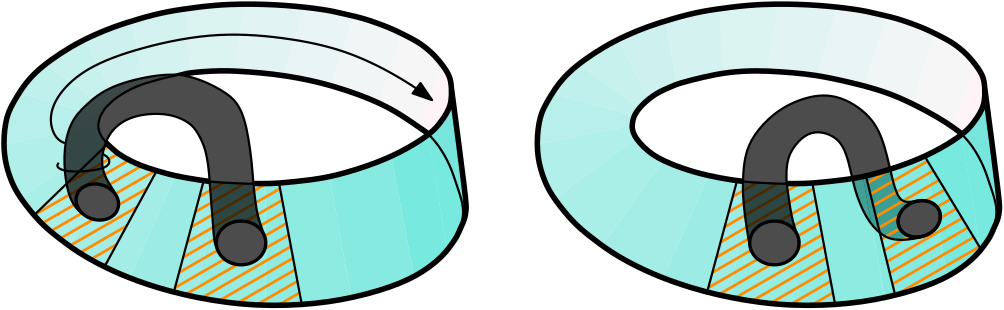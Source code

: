 <?xml version="1.0"?>
<!DOCTYPE ipe SYSTEM "ipe.dtd">
<ipe version="70107" creator="Ipe 7.1.8">
<info created="D:20140725150342" modified="D:20160228123408"/>
<preamble>\usepackage{amsmath}
\usepackage{amssymb}</preamble>
<ipestyle name="basic">
<symbol name="arrow/arc(spx)">
<path stroke="sym-stroke" fill="sym-stroke" pen="sym-pen">
0 0 m
-1 0.333 l
-1 -0.333 l
h
</path>
</symbol>
<symbol name="arrow/farc(spx)">
<path stroke="sym-stroke" fill="white" pen="sym-pen">
0 0 m
-1 0.333 l
-1 -0.333 l
h
</path>
</symbol>
<symbol name="mark/circle(sx)" transformations="translations">
<path fill="sym-stroke">
0.6 0 0 0.6 0 0 e
0.4 0 0 0.4 0 0 e
</path>
</symbol>
<symbol name="mark/disk(sx)" transformations="translations">
<path fill="sym-stroke">
0.6 0 0 0.6 0 0 e
</path>
</symbol>
<symbol name="mark/fdisk(sfx)" transformations="translations">
<group>
<path fill="sym-fill">
0.5 0 0 0.5 0 0 e
</path>
<path fill="sym-stroke" fillrule="eofill">
0.6 0 0 0.6 0 0 e
0.4 0 0 0.4 0 0 e
</path>
</group>
</symbol>
<symbol name="mark/box(sx)" transformations="translations">
<path fill="sym-stroke" fillrule="eofill">
-0.6 -0.6 m
0.6 -0.6 l
0.6 0.6 l
-0.6 0.6 l
h
-0.4 -0.4 m
0.4 -0.4 l
0.4 0.4 l
-0.4 0.4 l
h
</path>
</symbol>
<symbol name="mark/square(sx)" transformations="translations">
<path fill="sym-stroke">
-0.6 -0.6 m
0.6 -0.6 l
0.6 0.6 l
-0.6 0.6 l
h
</path>
</symbol>
<symbol name="mark/fsquare(sfx)" transformations="translations">
<group>
<path fill="sym-fill">
-0.5 -0.5 m
0.5 -0.5 l
0.5 0.5 l
-0.5 0.5 l
h
</path>
<path fill="sym-stroke" fillrule="eofill">
-0.6 -0.6 m
0.6 -0.6 l
0.6 0.6 l
-0.6 0.6 l
h
-0.4 -0.4 m
0.4 -0.4 l
0.4 0.4 l
-0.4 0.4 l
h
</path>
</group>
</symbol>
<symbol name="mark/cross(sx)" transformations="translations">
<group>
<path fill="sym-stroke">
-0.43 -0.57 m
0.57 0.43 l
0.43 0.57 l
-0.57 -0.43 l
h
</path>
<path fill="sym-stroke">
-0.43 0.57 m
0.57 -0.43 l
0.43 -0.57 l
-0.57 0.43 l
h
</path>
</group>
</symbol>
<symbol name="arrow/fnormal(spx)">
<path stroke="sym-stroke" fill="white" pen="sym-pen">
0 0 m
-1 0.333 l
-1 -0.333 l
h
</path>
</symbol>
<symbol name="arrow/pointed(spx)">
<path stroke="sym-stroke" fill="sym-stroke" pen="sym-pen">
0 0 m
-1 0.333 l
-0.8 0 l
-1 -0.333 l
h
</path>
</symbol>
<symbol name="arrow/fpointed(spx)">
<path stroke="sym-stroke" fill="white" pen="sym-pen">
0 0 m
-1 0.333 l
-0.8 0 l
-1 -0.333 l
h
</path>
</symbol>
<symbol name="arrow/linear(spx)">
<path stroke="sym-stroke" pen="sym-pen">
-1 0.333 m
0 0 l
-1 -0.333 l
</path>
</symbol>
<symbol name="arrow/fdouble(spx)">
<path stroke="sym-stroke" fill="white" pen="sym-pen">
0 0 m
-1 0.333 l
-1 -0.333 l
h
-1 0 m
-2 0.333 l
-2 -0.333 l
h
</path>
</symbol>
<symbol name="arrow/double(spx)">
<path stroke="sym-stroke" fill="sym-stroke" pen="sym-pen">
0 0 m
-1 0.333 l
-1 -0.333 l
h
-1 0 m
-2 0.333 l
-2 -0.333 l
h
</path>
</symbol>
<pen name="heavier" value="0.8"/>
<pen name="fat" value="1.2"/>
<pen name="ultrafat" value="2"/>
<symbolsize name="large" value="5"/>
<symbolsize name="small" value="2"/>
<symbolsize name="tiny" value="1.1"/>
<arrowsize name="large" value="10"/>
<arrowsize name="small" value="5"/>
<arrowsize name="tiny" value="3"/>
<color name="red" value="1 0 0"/>
<color name="green" value="0 1 0"/>
<color name="blue" value="0 0 1"/>
<color name="yellow" value="1 1 0"/>
<color name="orange" value="1 0.647 0"/>
<color name="gold" value="1 0.843 0"/>
<color name="purple" value="0.627 0.125 0.941"/>
<color name="gray" value="0.745"/>
<color name="brown" value="0.647 0.165 0.165"/>
<color name="navy" value="0 0 0.502"/>
<color name="pink" value="1 0.753 0.796"/>
<color name="seagreen" value="0.18 0.545 0.341"/>
<color name="turquoise" value="0.251 0.878 0.816"/>
<color name="violet" value="0.933 0.51 0.933"/>
<color name="darkblue" value="0 0 0.545"/>
<color name="darkcyan" value="0 0.545 0.545"/>
<color name="darkgray" value="0.663"/>
<color name="darkgreen" value="0 0.392 0"/>
<color name="darkmagenta" value="0.545 0 0.545"/>
<color name="darkorange" value="1 0.549 0"/>
<color name="darkred" value="0.545 0 0"/>
<color name="lightblue" value="0.678 0.847 0.902"/>
<color name="lightcyan" value="0.878 1 1"/>
<color name="lightgray" value="0.827"/>
<color name="lightgreen" value="0.565 0.933 0.565"/>
<color name="lightyellow" value="1 1 0.878"/>
<dashstyle name="dashed" value="[4] 0"/>
<dashstyle name="dotted" value="[1 3] 0"/>
<dashstyle name="dash dotted" value="[4 2 1 2] 0"/>
<dashstyle name="dash dot dotted" value="[4 2 1 2 1 2] 0"/>
<textsize name="large" value="\large"/>
<textsize name="small" value="\small"/>
<textsize name="tiny" value="\tiny"/>
<textsize name="Large" value="\Large"/>
<textsize name="LARGE" value="\LARGE"/>
<textsize name="huge" value="\huge"/>
<textsize name="Huge" value="\Huge"/>
<textsize name="footnote" value="\footnotesize"/>
<textstyle name="center" begin="\begin{center}" end="\end{center}"/>
<textstyle name="itemize" begin="\begin{itemize}" end="\end{itemize}"/>
<textstyle name="item" begin="\begin{itemize}\item{}" end="\end{itemize}"/>
<gridsize name="4 pts" value="4"/>
<gridsize name="8 pts (~3 mm)" value="8"/>
<gridsize name="16 pts (~6 mm)" value="16"/>
<gridsize name="32 pts (~12 mm)" value="32"/>
<gridsize name="10 pts (~3.5 mm)" value="10"/>
<gridsize name="20 pts (~7 mm)" value="20"/>
<gridsize name="14 pts (~5 mm)" value="14"/>
<gridsize name="28 pts (~10 mm)" value="28"/>
<gridsize name="56 pts (~20 mm)" value="56"/>
<anglesize name="90 deg" value="90"/>
<anglesize name="60 deg" value="60"/>
<anglesize name="45 deg" value="45"/>
<anglesize name="30 deg" value="30"/>
<anglesize name="22.5 deg" value="22.5"/>
<tiling name="falling" angle="-60" step="4" width="1"/>
<tiling name="rising" angle="30" step="4" width="1"/>
</ipestyle>
<ipestyle name="prueba">
<symbol name="arrow/arc(spx)">
<path stroke="sym-stroke" fill="sym-stroke" pen="sym-pen">
0 0 m
-1 0.333 l
-1 -0.333 l
h
</path>
</symbol>
<symbol name="arrow/farc(spx)">
<path stroke="sym-stroke" fill="white" pen="sym-pen">
0 0 m
-1 0.333 l
-1 -0.333 l
h
</path>
</symbol>
<symbol name="mark/circle(sx)" transformations="translations">
<path fill="sym-stroke">
0.6 0 0 0.6 0 0 e
0.4 0 0 0.4 0 0 e
</path>
</symbol>
<symbol name="mark/disk(sx)" transformations="translations">
<path fill="sym-stroke">
0.6 0 0 0.6 0 0 e
</path>
</symbol>
<symbol name="mark/fdisk(sfx)" transformations="translations">
<group>
<path fill="sym-fill">
0.5 0 0 0.5 0 0 e
</path>
<path fill="sym-stroke" fillrule="eofill">
0.6 0 0 0.6 0 0 e
0.4 0 0 0.4 0 0 e
</path>
</group>
</symbol>
<symbol name="mark/box(sx)" transformations="translations">
<path fill="sym-stroke" fillrule="eofill">
-0.6 -0.6 m
0.6 -0.6 l
0.6 0.6 l
-0.6 0.6 l
h
-0.4 -0.4 m
0.4 -0.4 l
0.4 0.4 l
-0.4 0.4 l
h
</path>
</symbol>
<symbol name="mark/square(sx)" transformations="translations">
<path fill="sym-stroke">
-0.6 -0.6 m
0.6 -0.6 l
0.6 0.6 l
-0.6 0.6 l
h
</path>
</symbol>
<symbol name="mark/fsquare(sfx)" transformations="translations">
<group>
<path fill="sym-fill">
-0.5 -0.5 m
0.5 -0.5 l
0.5 0.5 l
-0.5 0.5 l
h
</path>
<path fill="sym-stroke" fillrule="eofill">
-0.6 -0.6 m
0.6 -0.6 l
0.6 0.6 l
-0.6 0.6 l
h
-0.4 -0.4 m
0.4 -0.4 l
0.4 0.4 l
-0.4 0.4 l
h
</path>
</group>
</symbol>
<symbol name="mark/cross(sx)" transformations="translations">
<group>
<path fill="sym-stroke">
-0.43 -0.57 m
0.57 0.43 l
0.43 0.57 l
-0.57 -0.43 l
h
</path>
<path fill="sym-stroke">
-0.43 0.57 m
0.57 -0.43 l
0.43 -0.57 l
-0.57 0.43 l
h
</path>
</group>
</symbol>
<symbol name="arrow/fnormal(spx)">
<path stroke="sym-stroke" fill="white" pen="sym-pen">
0 0 m
-1 0.333 l
-1 -0.333 l
h
</path>
</symbol>
<symbol name="arrow/pointed(spx)">
<path stroke="sym-stroke" fill="sym-stroke" pen="sym-pen">
0 0 m
-1 0.333 l
-0.8 0 l
-1 -0.333 l
h
</path>
</symbol>
<symbol name="arrow/fpointed(spx)">
<path stroke="sym-stroke" fill="white" pen="sym-pen">
0 0 m
-1 0.333 l
-0.8 0 l
-1 -0.333 l
h
</path>
</symbol>
<symbol name="arrow/linear(spx)">
<path stroke="sym-stroke" pen="sym-pen">
-1 0.333 m
0 0 l
-1 -0.333 l
</path>
</symbol>
<symbol name="arrow/fdouble(spx)">
<path stroke="sym-stroke" fill="white" pen="sym-pen">
0 0 m
-1 0.333 l
-1 -0.333 l
h
-1 0 m
-2 0.333 l
-2 -0.333 l
h
</path>
</symbol>
<symbol name="arrow/double(spx)">
<path stroke="sym-stroke" fill="sym-stroke" pen="sym-pen">
0 0 m
-1 0.333 l
-1 -0.333 l
h
-1 0 m
-2 0.333 l
-2 -0.333 l
h
</path>
</symbol>
<pen name="heavier" value="0.8"/>
<pen name="fat" value="1.2"/>
<pen name="ultrafat" value="2"/>
<symbolsize name="large" value="5"/>
<symbolsize name="small" value="2"/>
<symbolsize name="tiny" value="1.1"/>
<arrowsize name="large" value="10"/>
<arrowsize name="small" value="5"/>
<arrowsize name="tiny" value="3"/>
<color name="red" value="1 0 0"/>
<color name="green" value="0 1 0"/>
<color name="blue" value="0 0 1"/>
<color name="yellow" value="1 1 0"/>
<color name="orange" value="1 0.647 0"/>
<color name="gold" value="1 0.843 0"/>
<color name="purple" value="0.627 0.125 0.941"/>
<color name="gray" value="0.745"/>
<color name="brown" value="0.647 0.165 0.165"/>
<color name="navy" value="0 0 0.502"/>
<color name="pink" value="1 0.753 0.796"/>
<color name="seagreen" value="0.18 0.545 0.341"/>
<color name="turquoise" value="0.251 0.878 0.816"/>
<color name="violet" value="0.933 0.51 0.933"/>
<color name="darkblue" value="0 0 0.545"/>
<color name="darkcyan" value="0 0.545 0.545"/>
<color name="darkgray" value="0.663"/>
<color name="darkgreen" value="0 0.392 0"/>
<color name="darkmagenta" value="0.545 0 0.545"/>
<color name="darkorange" value="1 0.549 0"/>
<color name="darkred" value="0.545 0 0"/>
<color name="lightblue" value="0.678 0.847 0.902"/>
<color name="lightcyan" value="0.878 1 1"/>
<color name="lightgray" value="0.827"/>
<color name="lightgreen" value="0.565 0.933 0.565"/>
<color name="lightyellow" value="1 1 0.878"/>
<color name="gray7" value="0.87"/>
<color name="azul" value="0.237 0.659 0.659"/>
<color name="amarillo" value="0.957 0.969 0.714"/>
<dashstyle name="dashed" value="[4] 0"/>
<dashstyle name="dotted" value="[1 3] 0"/>
<dashstyle name="dash dotted" value="[4 2 1 2] 0"/>
<dashstyle name="dash dot dotted" value="[4 2 1 2 1 2] 0"/>
<dashstyle name="medium dashed" value="[8] 0"/>
<dashstyle name="large dashed" value="[12] 0"/>
<dashstyle name="Large dashed" value="[16] 0"/>
<dashstyle name="large dotted" value="[2 4] 0"/>
<textsize name="large" value="\large"/>
<textsize name="small" value="\small"/>
<textsize name="tiny" value="\tiny"/>
<textsize name="Large" value="\Large"/>
<textsize name="LARGE" value="\LARGE"/>
<textsize name="huge" value="\huge"/>
<textsize name="Huge" value="\Huge"/>
<textsize name="footnote" value="\footnotesize"/>
<textstyle name="center" begin="\begin{center}" end="\end{center}"/>
<textstyle name="itemize" begin="\begin{itemize}" end="\end{itemize}"/>
<textstyle name="item" begin="\begin{itemize}\item{}" end="\end{itemize}"/>
<gridsize name="4 pts" value="4"/>
<gridsize name="8 pts (~3 mm)" value="8"/>
<gridsize name="16 pts (~6 mm)" value="16"/>
<gridsize name="32 pts (~12 mm)" value="32"/>
<gridsize name="10 pts (~3.5 mm)" value="10"/>
<gridsize name="20 pts (~7 mm)" value="20"/>
<gridsize name="14 pts (~5 mm)" value="14"/>
<gridsize name="28 pts (~10 mm)" value="28"/>
<gridsize name="56 pts (~20 mm)" value="56"/>
<anglesize name="90 deg" value="90"/>
<anglesize name="60 deg" value="60"/>
<anglesize name="45 deg" value="45"/>
<anglesize name="30 deg" value="30"/>
<anglesize name="22.5 deg" value="22.5"/>
<opacity name="50%" value="0.5"/>
<opacity name="5%" value="0.05"/>
<opacity name="10%" value="0.1"/>
<opacity name="20%" value="0.2"/>
<opacity name="30%" value="0.3"/>
<opacity name="40%" value="0.4"/>
<opacity name="60%" value="0.6"/>
<opacity name="70%" value="0.7"/>
<opacity name="80%" value="0.8"/>
<opacity name="90%" value="0.9"/>
<gradient name="ball" type="radial" coords="-4 10 2 0 0 18">
 <stop offset="0" color="1"/>
 <stop offset="1" color="0 0 1"/>
</gradient>
<tiling name="falling" angle="-60" step="4" width="1"/>
<tiling name="rising" angle="30" step="4" width="1"/>
</ipestyle>
<page>
<layer name="alpha"/>
<view layers="alpha" active="alpha"/>
<path layer="alpha" fill="black">
359.032 379.117
359.032 379.117
359.032 379.117
356.956 378.383
351.867 377.056
347.725 376.108
345.398 375.82
345.398 375.82
345.398 375.82
346.098 372.95
347.069 369.652
348.347 366.274
350.403 362.086
353.025 358.359
356.364 355.385
357.62 354.644
359.966 353.852
361.69 353.633
363.424 353.591
365.646 353.729
368 354.062
370.063 354.722
372.077 355.326
374.079 356.49
375.007 357.307
376.612 359.691
377.065 361.457
376.971 363.174
376.259 364.89
374.931 366.316
372.995 367.358
371.164 367.723
369.373 367.651
367.76 367.448
365.807 367.245
364.702 367.314
363.747 367.611
362.787 368.304
362.381 368.783
361.883 369.565
361.171 371.119
360.269 373.922
359.699 376.132 u
</path>
<path fill="0.996 0.953 0.965">
197.89 416.406
197.89 416.406
197.89 416.406
199.825 413.876
201.008 410.595
203.065 393.149
203.885 386.953
204.399 382.888
206.312 368.597
206.863 365.298
204.988 359.158
204.67 357.019
205.261 362.938
205.027 366.318
204.129 369.787
201.881 376.596
199.873 381.521
198.342 384.388
195.856 388.13
193.325 391.078
191.06 393.005
189.459 394.203
189.459 394.203
189.459 394.203 u
</path>
<path fill="0.957 0.949 0.957" opacity="70%">
183.027 427.92
183.027 427.92
183.027 427.92
190.247 423.999
193.57 421.37
197.89 416.406
197.89 416.406
197.89 416.406
189.459 394.203
189.459 394.203
189.459 394.203
185.904 396.636
180.878 399.726
174.862 402.944
174.862 402.944
174.862 402.944 u
</path>
<path fill="0.918 0.945 0.949" opacity="70%">
166.125 434.083
166.125 434.083
166.125 434.083
183.027 427.92
183.027 427.92
183.027 427.92
174.862 402.944
174.862 402.944
174.862 402.944
166.318 406.554
157.478 409.223
157.478 409.223
157.478 409.223 u
</path>
<path fill="0.878 0.941 0.941" opacity="70%">
148.103 437.34
148.103 437.34
148.103 437.34
154.128 436.592
160.287 435.434
166.125 434.083
166.125 434.083
166.125 434.083
157.478 409.223
157.478 409.223
157.478 409.223
152.906 410.494
145.11 412.17
140.565 412.825
140.565 412.825
140.565 412.825 u
</path>
<path fill="0.839 0.937 0.933" opacity="70%">
126.92 438.442
126.92 438.442
126.92 438.442
131.951 438.397
141.231 438.011
148.103 437.34
148.103 437.34
148.103 437.34
140.565 412.825
140.565 412.825
140.565 412.825
138.069 413.26
130.681 413.882
127.131 414.164
122.938 414.417
122.938 414.417
122.938 414.417 u
</path>
<path fill="0.8 0.933 0.925" opacity="70%">
105.67 436.793
105.67 436.793
105.67 436.793
112.452 437.647
121.023 438.307
126.92 438.442
126.92 438.442
126.92 438.442
122.938 414.417
122.938 414.417
122.938 414.417
119.379 414.534
112.065 414.325
106.953 413.753
106.953 413.753
106.953 413.753 u
</path>
<path fill="0.761 0.929 0.918" opacity="70%">
86.1898 432.397
86.1898 432.397
86.1898 432.397
94.674 434.941
105.67 436.793
105.67 436.793
105.67 436.793
106.953 413.753
106.953 413.753
106.953 413.753
101.446 412.607
95.2086 411.276
90.1118 409.731
90.1118 409.731
90.1118 409.731 u
</path>
<path fill="0.722 0.925 0.91" opacity="70%">
86.1898 432.397
86.1898 432.397
86.1898 432.397
90.1118 409.731
90.1118 409.731
90.1118 409.731
80.037 404.494
80.037 404.494
80.037 404.494
69.3454 425.831
69.3454 425.831
69.3454 425.831
76.04 428.948 u
</path>
<path fill="0.682 0.922 0.902" opacity="70%">
80.037 404.494
80.037 404.494
80.037 404.494
76.436 401.072
76.436 401.072
76.436 401.072
54.9567 416.828
54.9567 416.828
54.9567 416.828
69.3454 425.831
69.3454 425.831
69.3454 425.831 u
</path>
<path fill="0.643 0.918 0.894" opacity="70%">
76.436 401.072
76.436 401.072
76.436 401.072
74.6971 398.234
74.6971 398.234
74.6971 398.234
45.4252 406.391
45.4252 406.391
45.4252 406.391
47.6867 409.661
50.7627 413.15
54.9567 416.828
54.9567 416.828
54.9567 416.828 u
</path>
<path fill="0.604 0.914 0.886" opacity="70%">
74.048 394.725
74.048 394.725
74.048 394.725
40.0012 388.037
40.0012 388.037
40.0012 388.037
39.972 390.708
40.539 395.808
43.372 403.032
45.4252 406.391
45.4252 406.391
45.4252 406.391
74.6971 398.234
74.6971 398.234
74.6971 398.234 u
</path>
<path fill="0.565 0.91 0.878" opacity="70%">
74.048 394.725
74.048 394.725
74.048 394.725
74.038 393.326
74.771 391.331
75.5572 390.096
75.5572 390.096
75.5572 390.096
46.2183 368.415
46.2183 368.415
46.2183 368.415
42.3764 375.62
40.5278 382.208
40.0012 388.037
40.0012 388.037
40.0012 388.037 u
</path>
<path fill="0.525 0.906 0.871" opacity="70%">
85.3093 382.13
85.3093 382.13
85.3093 382.13
63.3016 351.529
63.3016 351.529
63.3016 351.529
58.361 355.223
52.695 360.04
48.8751 364.865
46.2183 368.415
46.2183 368.415
46.2183 368.415
75.5572 390.096
75.5572 390.096
75.5572 390.096
77.564 387.535
81.609 384.139 u
</path>
<path fill="0.486 0.902 0.863" opacity="70%">
85.3093 382.13
85.3093 382.13
85.3093 382.13
89.316 380.248
94.9353 378.367
101.622 376.667
101.622 376.667
101.622 376.667
85.2557 339.903
85.2557 339.903
85.2557 339.903
76.1792 343.906
66.436 349.132
63.3016 351.529
63.3016 351.529
63.3016 351.529 u
</path>
<path fill="0.447 0.898 0.855" opacity="70%">
101.622 376.667
101.622 376.667
101.622 376.667
104.694 376.012
111.888 374.846
117.226 374.276
117.226 374.276
117.226 374.276
109.138 332.958
109.138 332.958
109.138 332.958
101.135 334.794
92.9932 337.149
85.2557 339.903
85.2557 339.903
85.2557 339.903 u
</path>
<path fill="0.408 0.894 0.847" opacity="70%">
134.225 373.829
134.225 373.829
134.225 373.829
134.196 330.048
134.196 330.048
134.196 330.048
125.935 329.865
118.251 331.384
109.138 332.958
109.138 332.958
109.138 332.958
117.226 374.276
117.226 374.276
117.226 374.276
123.569 373.944
128.417 373.749 u
</path>
<path fill="0.369 0.89 0.839" opacity="70%">
134.225 373.829
134.225 373.829
134.225 373.829
140.823 374.168
149.373 375.007
157.196 376.363
157.196 376.363
157.196 376.363
165.052 332.817
165.052 332.817
165.052 332.817
159.669 331.789
147.581 329.885
137.037 330.009
134.196 330.048
134.196 330.048
134.196 330.048 u
</path>
<path fill="0.329 0.886 0.831" opacity="70%">
179.431 383.71
179.431 383.71
179.431 383.71
187.617 340.422
187.617 340.422
187.617 340.422
177.423 336.159
172.794 334.739
165.052 332.817
165.052 332.817
165.052 332.817
157.196 376.363
157.196 376.363
157.196 376.363
163.253 377.88
171.911 380.666 u
</path>
<path fill="0.251 0.878 0.816" opacity="70%">
192.864 391.572
192.864 391.572
192.864 391.572
199.46 349.753
199.46 349.753
199.46 349.753
193.283 343.647
187.617 340.422
187.617 340.422
187.617 340.422
179.431 383.71
179.431 383.71
179.431 383.71
185.282 386.423 u
</path>
<path fill="turquoise" opacity="70%">
192.807 391.633
192.807 391.633
192.807 391.633
197.182 395.914
199.367 399.072
200.741 402.162
201.045 408.427
201.045 408.427
201.045 408.427
206.543 366.852
206.543 366.852
206.543 366.852
205.344 361.366
204.149 357.459
203.044 354.513
199.46 349.753
199.46 349.753
199.46 349.753 u
</path>
<path fill="darkorange" tiling="rising">
77.564 387.535
77.564 387.535
77.564 387.535
79.472 385.704
81.609 384.139
84.966 382.232
89.316 380.248
92.2942 379.226
94.719 378.36
94.719 378.36
94.719 378.36
76.1792 343.906
76.1792 343.906
76.1792 343.906
72.4175 345.85
66.436 349.132
62.4354 352.198
58.361 355.223
52.695 360.04
50.8519 362.475
50.8519 362.475
50.8519 362.475 u
</path>
<path fill="darkorange" tiling="rising">
111.888 374.846
111.888 374.846
111.888 374.846
113.999 374.504
128.417 373.749
139.009 374.036
139.009 374.036
139.009 374.036
147.199 330.338
147.199 330.338
147.199 330.338
137.037 330.009
118.251 331.384
104.078 334.067
101.135 334.794
101.135 334.794
101.135 334.794 u
</path>
<path stroke="black" pen="heavier">
134.137 350.385 m
134.388 352.481
133.718 355.331
131.957 360.109
130.951 364.049
130.281 369.07
129.736 374.083
129.218 381.777
127.961 390.663
126.62 396.95
124.234 402.84
119.333 407.225
107.591 412.877
96.4425 413.547
77.7494 409.188
69.1154 401.895
64.1697 396.531
61.4113 386.943
61.9638 374.788
64.1874 366.903
67.7504 363.009
71.3562 361.344 s
</path>
<path stroke="black" pen="ultrafat">
130.065 373.847 m
136.632 373.833
140.823 374.168
149.373 375.007
159.357 376.506
174.941 381.465
185.282 386.423
194.065 392.09
197.182 395.914
199.367 399.072
200.741 402.162
201.199 405.444
201.008 410.595
199.825 413.876
196.398 418.444
193.57 421.37
190.247 423.999
187.321 425.785
180.178 429.37
176.503 430.789
171.602 432.594
167.153 433.884
162.962 434.787
158.512 435.883
154.128 436.592
148.84 437.302
141.231 438.011
133.75 438.395
125.904 438.503
116.205 438.177
103.501 436.576
94.674 434.941
83.232 431.563
76.04 428.948
67.88 425.274
60.23 420.741
53.572 415.924
49.322 411.816
46.347 407.991
43.372 403.032
41.672 399.774
40.539 395.808
39.972 390.708
39.972 386.033
40.681 380.366
43.089 373.283
46.32 367.973
52.695 360.04
58.361 355.223
66.436 349.132
75.786 343.89
87.402 338.79
103.836 333.69
125.935 329.865
147.581 329.885
166.034 332.559
183.714 337.9
193.283 343.647
198.256 348.251
199.913 350.277
203.044 354.513
204.149 357.459
205.991 361.143
206.359 364.458
206.543 366.852
201.045 408.427 s
</path>
<path stroke="black" pen="heavier">
94.9353 378.367 m
76.1792 343.906 l
</path>
<path stroke="black" pen="heavier">
77.198 388.01 m
50.8519 362.475 l
</path>
<path stroke="black" pen="heavier">
111.888 374.846 m
101.135 334.794 l
</path>
<path stroke="black" pen="heavier">
139.009 374.036 m
147.199 330.338 l
</path>
<path matrix="1.02549 0 0 0.908025 -2.96803 32.2742" stroke="black" fill="white" pen="fat">
8.67524 0 0 8.67524 125.127 352.64 e
</path>
<path matrix="1.19091 -0.333922 0.257527 0.979394 -109.342 30.788" stroke="black" fill="white" pen="fat">
6.28433 0 0 6.28433 73.8923 368.681 e
</path>
<path stroke="black" pen="heavier">
80.3023 363.319 m
81.392 365.75
81.2244 368.097
79.449 371.551
76.9689 375.023
75.0994 379.907
75.4404 385.113
77.0331 390.227
79.967 394.167
83.9906 397.017
89.4393 398.693
95.6424 399.112
101.51 398.358
106.791 395.759
109.222 393.077
111.821 388.215
113.078 383.521
113.832 378.156
114.168 372.372
114.542 367.954
115.087 361.198
115.414 356.512
115.741 353.025
116.395 350.627
118.476 347.413
121.071 345.544
124.544 344.617 s
</path>
<path matrix="1 0 0 1 -128 0" stroke="black" pen="heavier">
320.807 391.633 m
324.588 387.584
328.695 380.375
330.77 373.842
333.344 366.563
333.344 361.366
332.149 357.459 s
</path>
<path stroke="black" pen="heavier">
130.065 373.847 m
128.417 373.749
125.361 373.878
119.749 374.144
117.226 374.276
114.04 374.596 s
</path>
<path stroke="black" pen="heavier">
76.6754 388.722 m
75.5572 390.096
74.771 391.331
74.038 393.326
73.9012 394.706
74.1648 396.529
74.6971 398.234
75.6679 399.818
76.436 401.072
78.2988 402.842
80.037 404.494
82.4599 406.015
85.1732 407.643
88.2006 408.957
90.6901 409.906
95.7707 411.334
98.9345 412.17
102.801 412.983 s
</path>
<path stroke="black" pen="ultrafat">
105.456 413.403 m
107.186 413.713
109.231 413.959
115.086 414.388
120.598 414.473
124.997 414.255
132.14 413.772
141.311 412.711
150.338 411.021
158.345 408.988
167.562 405.97
175.557 402.707
181.919 399.199
186.569 396.099
192.442 392.021 s
</path>
<path fill="black">
105.91 412.626 m
105.4 414.406 l
100.69 413.216 l
h
</path>
<path stroke="black" pen="ultrafat">
114.005 374.629 m
110.659 375.069
106.671 375.716
101.435 376.682
97.2027 377.796
91.1855 379.621
87.4355 381.106
83.8711 382.888
80.9007 384.745
79.0814 386.341
76.965 388.309 s
</path>
<path fill="black">
76.6807 387.729 m
77.7907 388.879 l
77.0007 389.779 l
h
</path>
<path fill="black" opacity="70%">
73.6752 360.731
74.8929 360.704
76.8348 361.026
79.3266 362.347
80.5428 363.856
81.1825 365.736
81.0276 368.046
79.6425 371.035
77.9518 373.723
76.2706 377.021
75.4194 380.316
75.5386 384.454
75.8727 386.725
78.0466 391.418
81.6228 395.249
86.6952 397.784
90.2679 398.6
94.148 398.923
99.1398 398.58
103.177 397.419
106.239 395.798
108.45 393.806
110.4 390.786
111.95 387.308
113.032 383.217
113.687 378.822
113.955 375.796
114.251 371.532
114.69 366.101
115.256 358.796
115.622 354.472
116.546 351.337
117.851 348.5
120.903 345.657
124.52 344.624
127.958 344.95
130.981 346.383
132.507 347.804
134.171 350.67
134.207 353.2
133.712 355.163
132.518 358.652
131.383 362.467
130.401 368.263
129.619 376.042
129.278 380.136
128.316 387.945
127.277 393.699
125.885 398.549
123.815 402.589
121.346 405.235
117.82 407.658
113.892 409.717
108.149 411.916
105.164 412.623
94.9979 412.686
90.5306 411.955
83.5017 410.183
78.6668 408.364
73.9541 405.686
71.0775 403.434
67.7265 400.245
65.1632 396.946
63.4872 393.415
62.3736 389.329
61.8277 384.742
61.8034 384.22
61.8285 379.968
62.1455 376.243
63.026 371.438
63.9202 368.672
64.8345 366.771
66.2257 364.818
68.3269 362.965
70.3437 361.672
72.3232 360.954 u
</path>
<path stroke="black" pen="heavier">
59.7021 381.339 m
58.8048 380.034
60.681 378.647
65.0859 377.995
71.4486 378.484
74.1405 378.974
76.8324 379.789
78.2192 381.421
77.5666 383.297
75.6414 384.432 s
</path>
<path stroke="black" pen="heavier" arrow="normal/normal">
61.9126 388.374 m
58.604 389.891
56.1225 396.232
58.1904 404.641
67.7027 414.567
85.0728 421.874
114.437 428.491
140.768 426.699
164.268 421.857
185.236 410.674
194.089 403.917 s
</path>
<path matrix="1 0 0 1 192 0" fill="0.996 0.953 0.965">
197.89 416.406
197.89 416.406
197.89 416.406
199.825 413.876
201.008 410.595
203.065 393.149
203.885 386.953
204.399 382.888
206.312 368.597
206.863 365.298
204.988 359.158
204.67 357.019
205.261 362.938
205.027 366.318
204.129 369.787
201.881 376.596
199.873 381.521
198.342 384.388
195.856 388.13
193.325 391.078
191.06 393.005
189.459 394.203
189.459 394.203
189.459 394.203 u
</path>
<path matrix="1 0 0 1 192 0" fill="0.957 0.949 0.957" opacity="70%">
183.027 427.92
183.027 427.92
183.027 427.92
190.247 423.999
193.57 421.37
197.89 416.406
197.89 416.406
197.89 416.406
189.459 394.203
189.459 394.203
189.459 394.203
185.904 396.636
180.878 399.726
174.862 402.944
174.862 402.944
174.862 402.944 u
</path>
<path matrix="1 0 0 1 192 0" fill="0.918 0.945 0.949" opacity="70%">
166.125 434.083
166.125 434.083
166.125 434.083
183.027 427.92
183.027 427.92
183.027 427.92
174.862 402.944
174.862 402.944
174.862 402.944
166.318 406.554
157.478 409.223
157.478 409.223
157.478 409.223 u
</path>
<path matrix="1 0 0 1 192 0" fill="0.878 0.941 0.941" opacity="70%">
148.103 437.34
148.103 437.34
148.103 437.34
154.128 436.592
160.287 435.434
166.125 434.083
166.125 434.083
166.125 434.083
157.478 409.223
157.478 409.223
157.478 409.223
152.906 410.494
145.11 412.17
140.565 412.825
140.565 412.825
140.565 412.825 u
</path>
<path matrix="1 0 0 1 192 0" fill="0.839 0.937 0.933" opacity="70%">
126.92 438.442
126.92 438.442
126.92 438.442
131.951 438.397
141.231 438.011
148.103 437.34
148.103 437.34
148.103 437.34
140.565 412.825
140.565 412.825
140.565 412.825
138.069 413.26
130.681 413.882
127.131 414.164
122.938 414.417
122.938 414.417
122.938 414.417 u
</path>
<path matrix="1 0 0 1 192 0" fill="0.8 0.933 0.925" opacity="70%">
105.67 436.793
105.67 436.793
105.67 436.793
112.452 437.647
121.023 438.307
126.92 438.442
126.92 438.442
126.92 438.442
122.938 414.417
122.938 414.417
122.938 414.417
119.379 414.534
112.065 414.325
106.953 413.753
106.953 413.753
106.953 413.753 u
</path>
<path matrix="1 0 0 1 192 0" fill="0.761 0.929 0.918" opacity="70%">
86.1898 432.397
86.1898 432.397
86.1898 432.397
94.674 434.941
105.67 436.793
105.67 436.793
105.67 436.793
106.953 413.753
106.953 413.753
106.953 413.753
101.446 412.607
95.2086 411.276
90.1118 409.731
90.1118 409.731
90.1118 409.731 u
</path>
<path matrix="1 0 0 1 192 0" fill="0.722 0.925 0.91" opacity="70%">
86.1898 432.397
86.1898 432.397
86.1898 432.397
90.1118 409.731
90.1118 409.731
90.1118 409.731
80.037 404.494
80.037 404.494
80.037 404.494
69.3454 425.831
69.3454 425.831
69.3454 425.831
76.04 428.948 u
</path>
<path matrix="1 0 0 1 192 0" fill="0.682 0.922 0.902" opacity="70%">
80.037 404.494
80.037 404.494
80.037 404.494
76.436 401.072
76.436 401.072
76.436 401.072
54.9567 416.828
54.9567 416.828
54.9567 416.828
69.3454 425.831
69.3454 425.831
69.3454 425.831 u
</path>
<path matrix="1 0 0 1 192 0" fill="0.643 0.918 0.894" opacity="70%">
76.436 401.072
76.436 401.072
76.436 401.072
74.6971 398.234
74.6971 398.234
74.6971 398.234
45.4252 406.391
45.4252 406.391
45.4252 406.391
47.6867 409.661
50.7627 413.15
54.9567 416.828
54.9567 416.828
54.9567 416.828 u
</path>
<path matrix="1 0 0 1 192 0" fill="0.604 0.914 0.886" opacity="70%">
74.048 394.725
74.048 394.725
74.048 394.725
40.0012 388.037
40.0012 388.037
40.0012 388.037
39.972 390.708
40.539 395.808
43.372 403.032
45.4252 406.391
45.4252 406.391
45.4252 406.391
74.6971 398.234
74.6971 398.234
74.6971 398.234 u
</path>
<path matrix="1 0 0 1 192 0" fill="0.565 0.91 0.878" opacity="70%">
74.048 394.725
74.048 394.725
74.048 394.725
74.038 393.326
74.771 391.331
75.5572 390.096
75.5572 390.096
75.5572 390.096
46.2183 368.415
46.2183 368.415
46.2183 368.415
42.3764 375.62
40.5278 382.208
40.0012 388.037
40.0012 388.037
40.0012 388.037 u
</path>
<path matrix="1 0 0 1 192 0" fill="0.525 0.906 0.871" opacity="70%">
85.3093 382.13
85.3093 382.13
85.3093 382.13
63.3016 351.529
63.3016 351.529
63.3016 351.529
58.361 355.223
52.695 360.04
48.8751 364.865
46.2183 368.415
46.2183 368.415
46.2183 368.415
75.5572 390.096
75.5572 390.096
75.5572 390.096
77.564 387.535
81.609 384.139 u
</path>
<path matrix="1 0 0 1 192 0" fill="0.486 0.902 0.863" opacity="70%">
85.3093 382.13
85.3093 382.13
85.3093 382.13
89.316 380.248
94.9353 378.367
101.622 376.667
101.622 376.667
101.622 376.667
85.2557 339.903
85.2557 339.903
85.2557 339.903
76.1792 343.906
66.436 349.132
63.3016 351.529
63.3016 351.529
63.3016 351.529 u
</path>
<path matrix="1 0 0 1 192 0" fill="0.447 0.898 0.855" opacity="70%">
101.622 376.667
101.622 376.667
101.622 376.667
104.694 376.012
111.888 374.846
117.226 374.276
117.226 374.276
117.226 374.276
109.138 332.958
109.138 332.958
109.138 332.958
101.135 334.794
92.9932 337.149
85.2557 339.903
85.2557 339.903
85.2557 339.903 u
</path>
<path matrix="1 0 0 1 192 0" fill="0.408 0.894 0.847" opacity="70%">
134.225 373.829
134.225 373.829
134.225 373.829
134.196 330.048
134.196 330.048
134.196 330.048
125.935 329.865
118.251 331.384
109.138 332.958
109.138 332.958
109.138 332.958
117.226 374.276
117.226 374.276
117.226 374.276
123.569 373.944
128.417 373.749 u
</path>
<path matrix="1 0 0 1 192 0" fill="0.369 0.89 0.839" opacity="70%">
134.225 373.829
134.225 373.829
134.225 373.829
140.823 374.168
149.373 375.007
157.196 376.363
157.196 376.363
157.196 376.363
165.052 332.817
165.052 332.817
165.052 332.817
159.669 331.789
147.581 329.885
137.037 330.009
134.196 330.048
134.196 330.048
134.196 330.048 u
</path>
<path matrix="1 0 0 1 192 0" fill="0.329 0.886 0.831" opacity="70%">
179.431 383.71
179.431 383.71
179.431 383.71
187.617 340.422
187.617 340.422
187.617 340.422
177.423 336.159
172.794 334.739
165.052 332.817
165.052 332.817
165.052 332.817
157.196 376.363
157.196 376.363
157.196 376.363
163.253 377.88
171.911 380.666 u
</path>
<path matrix="1 0 0 1 192 0" fill="0.251 0.878 0.816" opacity="70%">
192.864 391.572
192.864 391.572
192.864 391.572
199.46 349.753
199.46 349.753
199.46 349.753
193.283 343.647
187.617 340.422
187.617 340.422
187.617 340.422
179.431 383.71
179.431 383.71
179.431 383.71
185.282 386.423 u
</path>
<path matrix="1 0 0 1 192 0" fill="turquoise" opacity="70%">
192.807 391.633
192.807 391.633
192.807 391.633
197.182 395.914
199.367 399.072
200.741 402.162
201.045 408.427
201.045 408.427
201.045 408.427
206.543 366.852
206.543 366.852
206.543 366.852
205.344 361.366
204.149 357.459
203.044 354.513
199.46 349.753
199.46 349.753
199.46 349.753 u
</path>
<path fill="darkorange" tiling="rising">
350.293 376.638
350.293 376.638
350.293 376.638
357.794 378.632
355.253 377.88
359.906 379.298
363.911 380.666
366.941 381.465
371.431 383.71
371.431 383.71
371.431 383.71
391.757 350.125
391.913 350.277
391.913 350.277
390.256 348.251
387.688 345.943
383.057 342.46
375.714 337.9
369.423 336.159
360.814 333.685
360.814 333.685
360.814 333.685 u
</path>
<path matrix="1 0 0 1 192 0" fill="darkorange" tiling="rising">
111.888 374.846
111.888 374.846
111.888 374.846
113.999 374.504
128.417 373.749
139.009 374.036
139.009 374.036
139.009 374.036
147.199 330.338
147.199 330.338
147.199 330.338
137.037 330.009
118.251 331.384
104.078 334.067
101.135 334.794
101.135 334.794
101.135 334.794 u
</path>
<path matrix="1 0 0 1 192 0" stroke="black" pen="ultrafat">
130.065 373.847 m
136.632 373.833
140.823 374.168
149.373 375.007
159.357 376.506
174.941 381.465
185.282 386.423
194.065 392.09
197.182 395.914
199.367 399.072
200.741 402.162
201.199 405.444
201.008 410.595
199.825 413.876
196.398 418.444
193.57 421.37
190.247 423.999
187.321 425.785
180.178 429.37
176.503 430.789
171.602 432.594
167.153 433.884
162.962 434.787
158.512 435.883
154.128 436.592
148.84 437.302
141.231 438.011
133.75 438.395
125.904 438.503
116.205 438.177
103.501 436.576
94.674 434.941
83.232 431.563
76.04 428.948
67.88 425.274
60.23 420.741
53.572 415.924
49.322 411.816
46.347 407.991
43.372 403.032
41.672 399.774
40.539 395.808
39.972 390.708
39.972 386.033
40.681 380.366
43.089 373.283
46.32 367.973
52.695 360.04
58.361 355.223
66.436 349.132
75.786 343.89
87.402 338.79
103.836 333.69
125.935 329.865
147.581 329.885
166.034 332.559
183.714 337.9
193.283 343.647
198.256 348.251
199.913 350.277
203.044 354.513
204.149 357.459
205.991 361.143
206.359 364.458
206.543 366.852
201.045 408.427 s
</path>
<path stroke="black" pen="heavier">
350.293 376.638 m
360.814 333.685 l
</path>
<path stroke="black" pen="heavier">
371.426 383.708 m
391.757 350.125 l
</path>
<path matrix="1 0 0 1 192 0" stroke="black" pen="heavier">
111.888 374.846 m
101.135 334.794 l
</path>
<path matrix="1 0 0 1 192 0" stroke="black" pen="heavier">
139.009 374.036 m
147.199 330.338 l
</path>
<path matrix="1.02549 0 0 0.908025 189.032 32.2742" stroke="black" fill="white" pen="fat">
8.67524 0 0 8.67524 125.127 352.64 e
</path>
<path matrix="1.13789 0.484735 -0.411971 0.925102 437.293 -15.7454" stroke="black" fill="white" pen="fat">
6.28433 0 0 6.28433 73.8923 368.681 e
</path>
<path matrix="1 0 0 1 64 0" stroke="black" pen="heavier">
320.807 391.633 m
324.588 387.584
328.695 380.375
330.77 373.842
333.344 366.563
333.344 361.366
332.149 357.459 s
</path>
<path matrix="1 0 0 1 192 0" stroke="black" pen="heavier">
130.065 373.847 m
128.417 373.749
125.361 373.878
119.749 374.144
117.226 374.276
114.04 374.596 s
</path>
<path stroke="black" pen="heavier">
325.996 351.06 m
326.241 352.61
325.751 354.976
324.609 358.157
323.549 361.909
322.652 367.701
321.917 372.432
321.62 375.824
321.745 380.593
323.063 385.782
328.618 392.054
334.712 392.771
341.48 389.504
344.245 381.353
346.037 372.53
348.243 366.05
351.827 359.157
356.586 354.876
360.118 353.581
364.95 353.518
369.719 354.334
371.396 354.966 s
</path>
<path stroke="black" pen="heavier">
311.374 346.363 m
309.742 348.245
308.424 351.131
307.86 354.959
306.793 361.548
305.977 369.328
305.977 375.352
306.596 383.795
309.532 391.136
316.956 399.293
326.826 404.677
339.308 406.8
352.824 398.286
357.384 387.151
360.023 373.767
362.678 366.768
367.67 367.426
371.864 368.03
374.748 366.545 s
</path>
<path stroke="black" pen="ultrafat">
305.854 374.677 m
302.152 375.116
293.117 376.685
284.018 379.321
277.178 382.144
273.575 384.22
270.375 386.793
267.488 390.118
266.422 392.377
266.045 394.26
266.359 396.644
267.049 398.778
269.496 402.103
274.638 406.413
280.289 408.755
282.605 409.853
291.829 412.237
300.928 414.057
311.03 414.559
319.313 414.12
327.847 413.429
336.37 412.196
351.853 408.59
361.821 405.197
372.405 399.885
379.746 395.561
384.641 391.891 s
</path>
<path fill="black" opacity="70%">
316.804 344.618
319.536 344.845
322.179 345.865
324.911 348.331
326.209 350.153
326.218 353.088
325.679 355.244
324.736 357.899
323.589 362.187
322.818 366.629
322.059 371.681
321.713 375.339
321.832 379.765
322.606 383.486
323.769 385.962
326.009 388.898
328.549 391.031
331.321 392.15
334.803 392.111
337.346 391.294
339.783 389.737
341.366 387.958
342.466 385.985
343.459 383.38
344.199 380.803
344.717 378.726
345.415 375.751
345.42 375.727
345.42 375.727
347.973 376.114
351.827 376.967
354.308 377.616
356.773 378.323
358.241 378.77
359.032 379.117
359.032 379.117
359.032 379.117
357.699 384.477
356.221 389.396
353.916 394.388
350.661 398.546
347.325 401.331
341.174 404.525
336.546 405.494
334.281 405.529
330.235 404.974
325.593 403.526
322.738 402.247
319.253 400.204
316.872 398.438
314.804 396.611
312.938 394.681
311.007 392.307
309.46 389.96
308.17 387.375
307.291 384.836
306.871 383.093
306.471 380.664
306.155 377.221
306.04 374.596
306.007 372.677
306.096 369.34
306.432 365.179
306.781 362.162
307.401 357.816
307.806 355.227
308.323 352.217
309.167 349.385
310.323 347.647
311.33 346.412
313.245 345.491
314.265 345.091 u
</path>
<path matrix="1.13789 0.484735 -0.411971 0.925102 437.293 -15.7454" stroke="black" fill="black" pen="fat" opacity="70%">
6.28433 0 0 6.28433 73.8923 368.681 e
</path>
</page>
</ipe>
